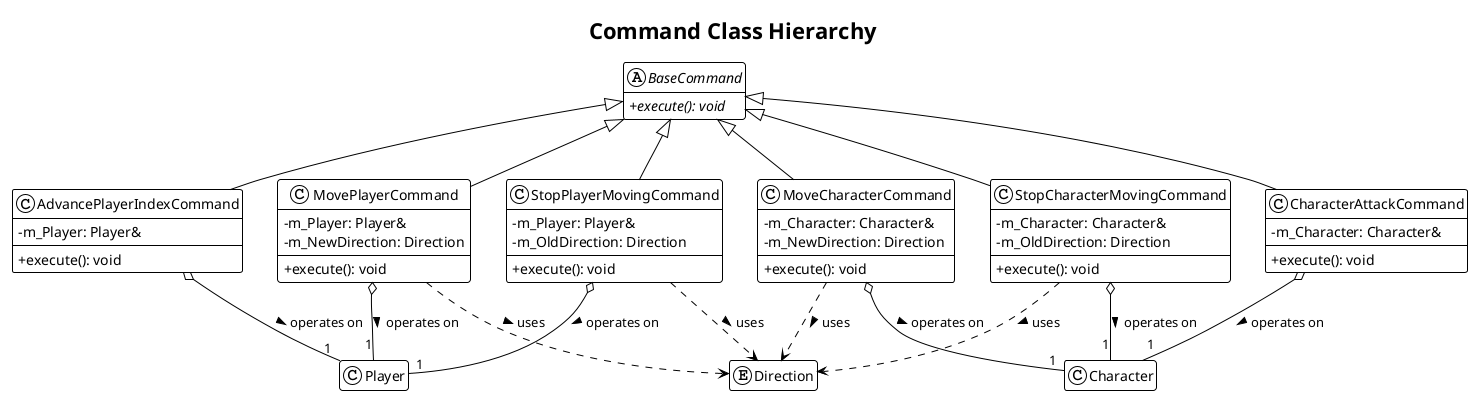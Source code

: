 @startuml
!theme plain
title Command Class Hierarchy

' Settings
skinparam classAttributeIconSize 0
hide empty members

' --- Application Classes ---
class Player
class Character
enum Direction

' --- Base Command Class ---
abstract class BaseCommand {
    + {abstract} execute(): void
}

' --- Player Commands ---
class MovePlayerCommand {
    - m_Player: Player&
    - m_NewDirection: Direction
    --
    + execute(): void
}
class StopPlayerMovingCommand {
    - m_Player: Player&
    - m_OldDirection: Direction
    --
    + execute(): void
}
class AdvancePlayerIndexCommand {
    - m_Player: Player&
    --
    + execute(): void
}

' --- Character Commands ---
class MoveCharacterCommand {
    - m_Character: Character&
    - m_NewDirection: Direction
    --
    + execute(): void
}
class StopCharacterMovingCommand {
    - m_Character: Character&
    - m_OldDirection: Direction
    --
    + execute(): void
}
class CharacterAttackCommand {
    - m_Character: Character&
    --
    + execute(): void
}


' --- RELATIONSHIPS ---

' ==> Inheritance
BaseCommand <|-- MovePlayerCommand
BaseCommand <|-- StopPlayerMovingCommand
BaseCommand <|-- AdvancePlayerIndexCommand
BaseCommand <|-- MoveCharacterCommand
BaseCommand <|-- StopCharacterMovingCommand
BaseCommand <|-- CharacterAttackCommand

' ==> Aggregation (Command refers to a Receiver)
MovePlayerCommand o-- "1" Player : operates on >
StopPlayerMovingCommand o-- "1" Player : operates on >
AdvancePlayerIndexCommand o-- "1" Player : operates on >

MoveCharacterCommand o-- "1" Character : operates on >
StopCharacterMovingCommand o-- "1" Character : operates on >
CharacterAttackCommand o-- "1" Character : operates on >

' ==> Dependency
MovePlayerCommand ..> Direction : uses >
StopPlayerMovingCommand ..> Direction : uses >
MoveCharacterCommand ..> Direction : uses >
StopCharacterMovingCommand ..> Direction : uses >

@enduml